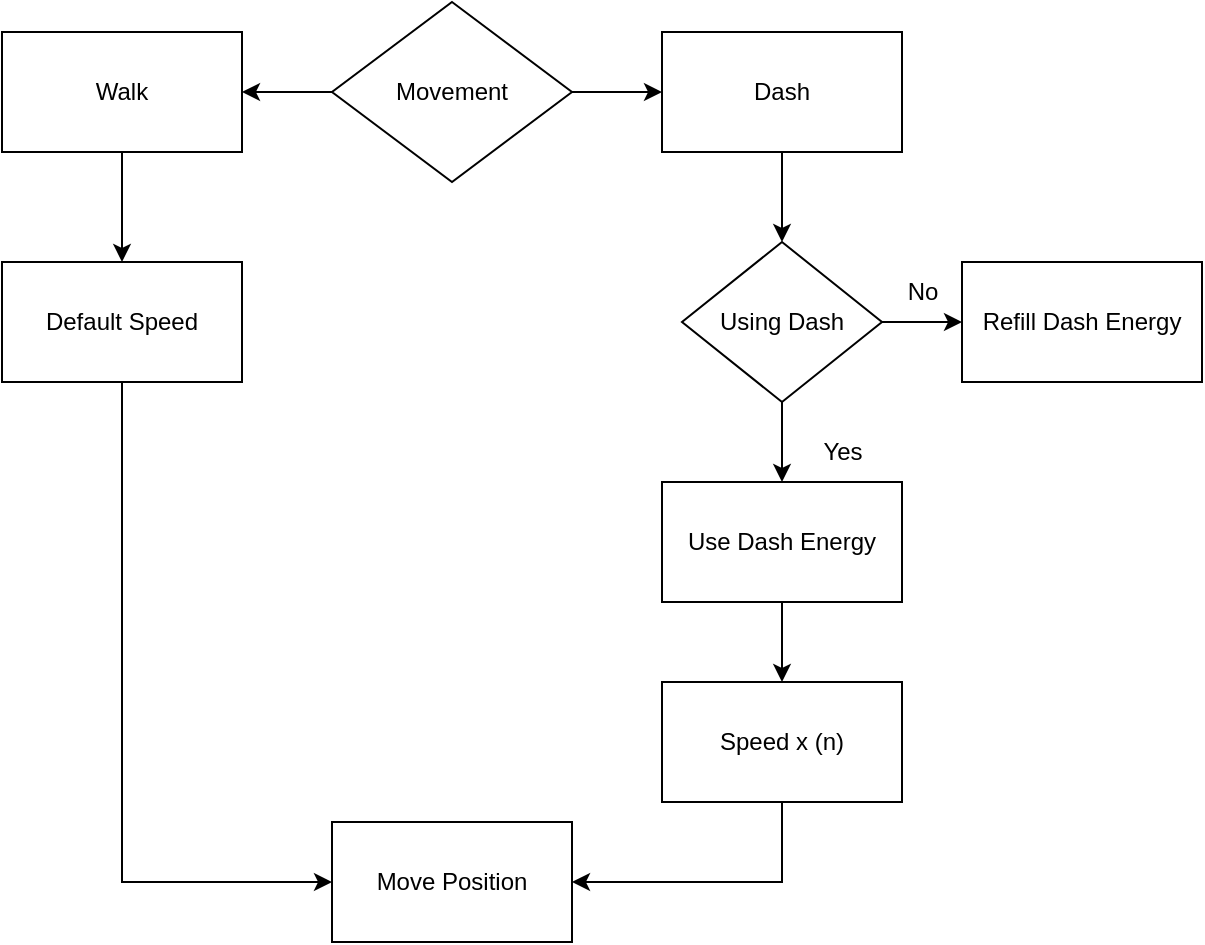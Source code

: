 <mxfile version="24.1.0" type="device">
  <diagram name="Page-1" id="VBdZo5n3kRzqauXqJbys">
    <mxGraphModel dx="875" dy="518" grid="1" gridSize="10" guides="1" tooltips="1" connect="1" arrows="1" fold="1" page="1" pageScale="1" pageWidth="850" pageHeight="1100" math="0" shadow="0">
      <root>
        <mxCell id="0" />
        <mxCell id="1" parent="0" />
        <mxCell id="3Tt4gqFQak0IHNHP8Ngd-5" style="edgeStyle=orthogonalEdgeStyle;rounded=0;orthogonalLoop=1;jettySize=auto;html=1;entryX=1;entryY=0.5;entryDx=0;entryDy=0;" edge="1" parent="1" source="3Tt4gqFQak0IHNHP8Ngd-2" target="3Tt4gqFQak0IHNHP8Ngd-4">
          <mxGeometry relative="1" as="geometry" />
        </mxCell>
        <mxCell id="3Tt4gqFQak0IHNHP8Ngd-6" style="edgeStyle=orthogonalEdgeStyle;rounded=0;orthogonalLoop=1;jettySize=auto;html=1;entryX=0;entryY=0.5;entryDx=0;entryDy=0;" edge="1" parent="1" source="3Tt4gqFQak0IHNHP8Ngd-2" target="3Tt4gqFQak0IHNHP8Ngd-3">
          <mxGeometry relative="1" as="geometry" />
        </mxCell>
        <mxCell id="3Tt4gqFQak0IHNHP8Ngd-2" value="Movement" style="rhombus;whiteSpace=wrap;html=1;" vertex="1" parent="1">
          <mxGeometry x="365" y="100" width="120" height="90" as="geometry" />
        </mxCell>
        <mxCell id="3Tt4gqFQak0IHNHP8Ngd-12" style="edgeStyle=orthogonalEdgeStyle;rounded=0;orthogonalLoop=1;jettySize=auto;html=1;entryX=0.5;entryY=0;entryDx=0;entryDy=0;" edge="1" parent="1" source="3Tt4gqFQak0IHNHP8Ngd-3">
          <mxGeometry relative="1" as="geometry">
            <mxPoint x="590" y="220" as="targetPoint" />
          </mxGeometry>
        </mxCell>
        <mxCell id="3Tt4gqFQak0IHNHP8Ngd-3" value="Dash" style="rounded=0;whiteSpace=wrap;html=1;" vertex="1" parent="1">
          <mxGeometry x="530" y="115" width="120" height="60" as="geometry" />
        </mxCell>
        <mxCell id="3Tt4gqFQak0IHNHP8Ngd-14" style="edgeStyle=orthogonalEdgeStyle;rounded=0;orthogonalLoop=1;jettySize=auto;html=1;entryX=0.5;entryY=0;entryDx=0;entryDy=0;" edge="1" parent="1" source="3Tt4gqFQak0IHNHP8Ngd-4" target="3Tt4gqFQak0IHNHP8Ngd-8">
          <mxGeometry relative="1" as="geometry" />
        </mxCell>
        <mxCell id="3Tt4gqFQak0IHNHP8Ngd-4" value="Walk" style="rounded=0;whiteSpace=wrap;html=1;" vertex="1" parent="1">
          <mxGeometry x="200" y="115" width="120" height="60" as="geometry" />
        </mxCell>
        <mxCell id="3Tt4gqFQak0IHNHP8Ngd-17" style="edgeStyle=orthogonalEdgeStyle;rounded=0;orthogonalLoop=1;jettySize=auto;html=1;entryX=0;entryY=0.5;entryDx=0;entryDy=0;" edge="1" parent="1" source="3Tt4gqFQak0IHNHP8Ngd-8" target="3Tt4gqFQak0IHNHP8Ngd-15">
          <mxGeometry relative="1" as="geometry">
            <Array as="points">
              <mxPoint x="260" y="540" />
            </Array>
          </mxGeometry>
        </mxCell>
        <mxCell id="3Tt4gqFQak0IHNHP8Ngd-8" value="Default Speed" style="rounded=0;whiteSpace=wrap;html=1;" vertex="1" parent="1">
          <mxGeometry x="200" y="230" width="120" height="60" as="geometry" />
        </mxCell>
        <mxCell id="3Tt4gqFQak0IHNHP8Ngd-13" value="" style="edgeStyle=orthogonalEdgeStyle;rounded=0;orthogonalLoop=1;jettySize=auto;html=1;" edge="1" parent="1" source="3Tt4gqFQak0IHNHP8Ngd-20" target="3Tt4gqFQak0IHNHP8Ngd-10">
          <mxGeometry relative="1" as="geometry">
            <mxPoint x="590" y="280" as="sourcePoint" />
          </mxGeometry>
        </mxCell>
        <mxCell id="3Tt4gqFQak0IHNHP8Ngd-16" style="edgeStyle=orthogonalEdgeStyle;rounded=0;orthogonalLoop=1;jettySize=auto;html=1;entryX=1;entryY=0.5;entryDx=0;entryDy=0;" edge="1" parent="1" source="3Tt4gqFQak0IHNHP8Ngd-10" target="3Tt4gqFQak0IHNHP8Ngd-15">
          <mxGeometry relative="1" as="geometry">
            <Array as="points">
              <mxPoint x="590" y="540" />
            </Array>
          </mxGeometry>
        </mxCell>
        <mxCell id="3Tt4gqFQak0IHNHP8Ngd-10" value="Speed x (n)" style="rounded=0;whiteSpace=wrap;html=1;" vertex="1" parent="1">
          <mxGeometry x="530" y="440" width="120" height="60" as="geometry" />
        </mxCell>
        <mxCell id="3Tt4gqFQak0IHNHP8Ngd-15" value="Move Position" style="rounded=0;whiteSpace=wrap;html=1;" vertex="1" parent="1">
          <mxGeometry x="365" y="510" width="120" height="60" as="geometry" />
        </mxCell>
        <mxCell id="3Tt4gqFQak0IHNHP8Ngd-19" value="" style="edgeStyle=orthogonalEdgeStyle;rounded=0;orthogonalLoop=1;jettySize=auto;html=1;" edge="1" parent="1" target="3Tt4gqFQak0IHNHP8Ngd-18">
          <mxGeometry relative="1" as="geometry">
            <mxPoint x="590" y="280" as="sourcePoint" />
            <mxPoint x="590" y="330" as="targetPoint" />
          </mxGeometry>
        </mxCell>
        <mxCell id="3Tt4gqFQak0IHNHP8Ngd-25" style="edgeStyle=orthogonalEdgeStyle;rounded=0;orthogonalLoop=1;jettySize=auto;html=1;entryX=0;entryY=0.5;entryDx=0;entryDy=0;" edge="1" parent="1" source="3Tt4gqFQak0IHNHP8Ngd-18" target="3Tt4gqFQak0IHNHP8Ngd-24">
          <mxGeometry relative="1" as="geometry" />
        </mxCell>
        <mxCell id="3Tt4gqFQak0IHNHP8Ngd-18" value="Using Dash" style="rhombus;whiteSpace=wrap;html=1;" vertex="1" parent="1">
          <mxGeometry x="540" y="220" width="100" height="80" as="geometry" />
        </mxCell>
        <mxCell id="3Tt4gqFQak0IHNHP8Ngd-21" value="" style="edgeStyle=orthogonalEdgeStyle;rounded=0;orthogonalLoop=1;jettySize=auto;html=1;" edge="1" parent="1" source="3Tt4gqFQak0IHNHP8Ngd-18" target="3Tt4gqFQak0IHNHP8Ngd-20">
          <mxGeometry relative="1" as="geometry">
            <mxPoint x="590" y="300" as="sourcePoint" />
            <mxPoint x="590" y="440" as="targetPoint" />
          </mxGeometry>
        </mxCell>
        <mxCell id="3Tt4gqFQak0IHNHP8Ngd-20" value="Use Dash Energy" style="rounded=0;whiteSpace=wrap;html=1;" vertex="1" parent="1">
          <mxGeometry x="530" y="340" width="120" height="60" as="geometry" />
        </mxCell>
        <mxCell id="3Tt4gqFQak0IHNHP8Ngd-22" value="Yes" style="text;html=1;align=center;verticalAlign=middle;resizable=0;points=[];autosize=1;strokeColor=none;fillColor=none;" vertex="1" parent="1">
          <mxGeometry x="600" y="310" width="40" height="30" as="geometry" />
        </mxCell>
        <mxCell id="3Tt4gqFQak0IHNHP8Ngd-24" value="Refill Dash Energy" style="rounded=0;whiteSpace=wrap;html=1;" vertex="1" parent="1">
          <mxGeometry x="680" y="230" width="120" height="60" as="geometry" />
        </mxCell>
        <mxCell id="3Tt4gqFQak0IHNHP8Ngd-26" value="No" style="text;html=1;align=center;verticalAlign=middle;resizable=0;points=[];autosize=1;strokeColor=none;fillColor=none;" vertex="1" parent="1">
          <mxGeometry x="640" y="230" width="40" height="30" as="geometry" />
        </mxCell>
      </root>
    </mxGraphModel>
  </diagram>
</mxfile>

